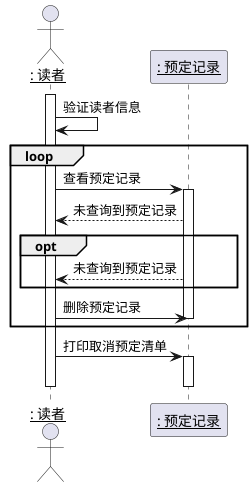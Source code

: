 @startuml
actor ": 读者" as 读者
participant ": 预定记录" as 预定记录
skinparam sequenceParticipant underline
activate 读者
读者->读者:验证读者信息
loop
读者->预定记录:查看预定记录
activate 预定记录
预定记录-->读者:未查询到预定记录
opt
预定记录-->读者:未查询到预定记录
end
读者->预定记录:删除预定记录
deactivate 预定记录
end
读者->预定记录:打印取消预定清单
activate 预定记录
deactivate 预定记录
deactivate 读者
@enduml